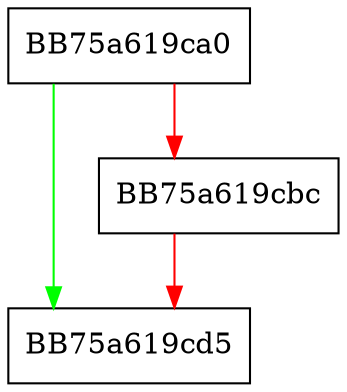 digraph LogSkipCheckImageName {
  node [shape="box"];
  graph [splines=ortho];
  BB75a619ca0 -> BB75a619cd5 [color="green"];
  BB75a619ca0 -> BB75a619cbc [color="red"];
  BB75a619cbc -> BB75a619cd5 [color="red"];
}